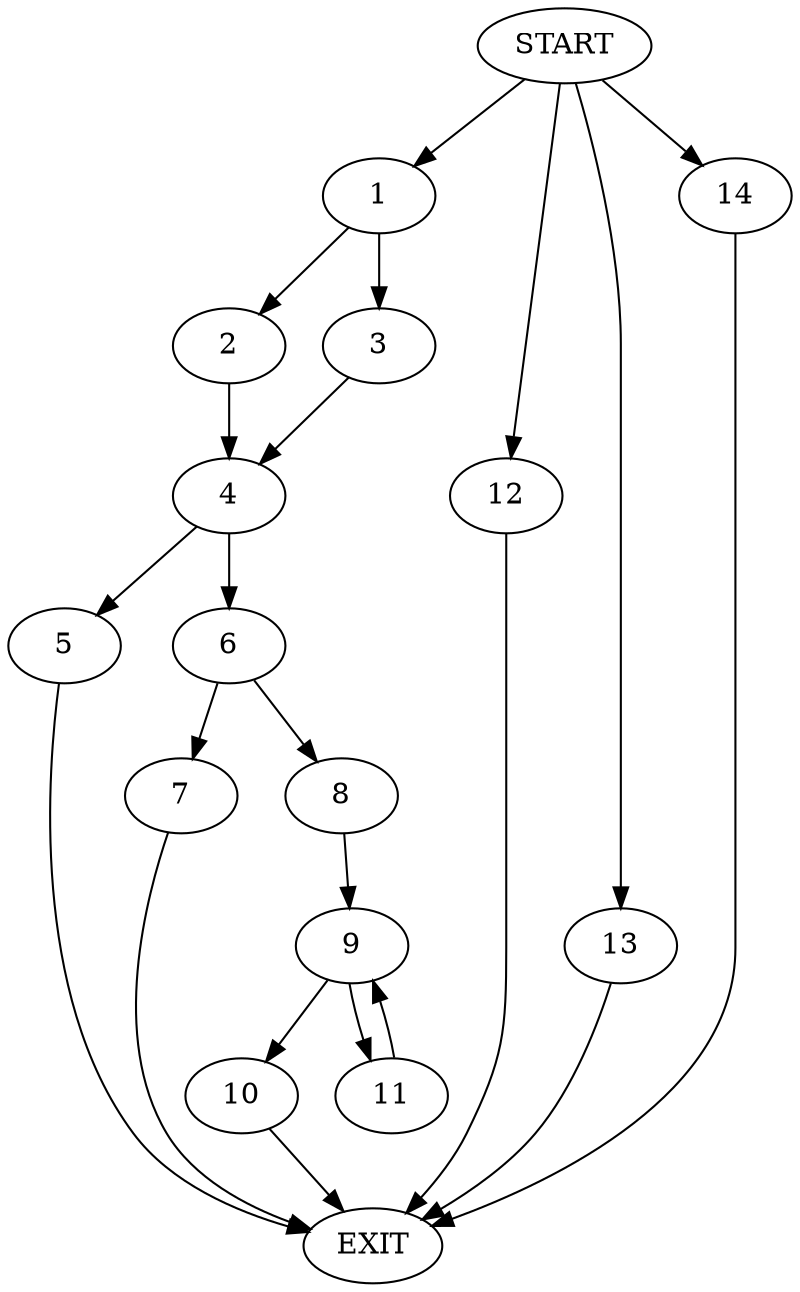 digraph {
0 [label="START"]
15 [label="EXIT"]
0 -> 1
1 -> 2
1 -> 3
3 -> 4
2 -> 4
4 -> 5
4 -> 6
5 -> 15
6 -> 7
6 -> 8
7 -> 15
8 -> 9
9 -> 10
9 -> 11
0 -> 12
12 -> 15
0 -> 13
13 -> 15
0 -> 14
14 -> 15
11 -> 9
10 -> 15
}
